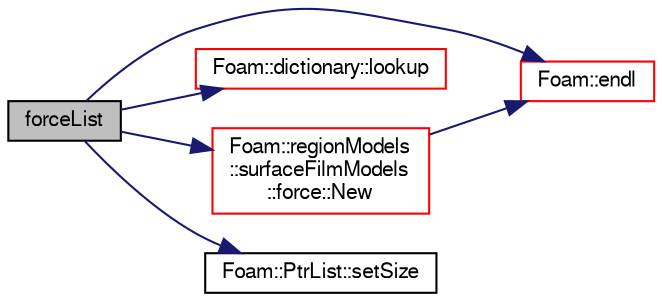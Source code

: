 digraph "forceList"
{
  bgcolor="transparent";
  edge [fontname="FreeSans",fontsize="10",labelfontname="FreeSans",labelfontsize="10"];
  node [fontname="FreeSans",fontsize="10",shape=record];
  rankdir="LR";
  Node2 [label="forceList",height=0.2,width=0.4,color="black", fillcolor="grey75", style="filled", fontcolor="black"];
  Node2 -> Node3 [color="midnightblue",fontsize="10",style="solid",fontname="FreeSans"];
  Node3 [label="Foam::endl",height=0.2,width=0.4,color="red",URL="$a21124.html#a2db8fe02a0d3909e9351bb4275b23ce4",tooltip="Add newline and flush stream. "];
  Node2 -> Node5 [color="midnightblue",fontsize="10",style="solid",fontname="FreeSans"];
  Node5 [label="Foam::dictionary::lookup",height=0.2,width=0.4,color="red",URL="$a26014.html#a6a0727fa523e48977e27348663def509",tooltip="Find and return an entry data stream. "];
  Node2 -> Node305 [color="midnightblue",fontsize="10",style="solid",fontname="FreeSans"];
  Node305 [label="Foam::regionModels\l::surfaceFilmModels\l::force::New",height=0.2,width=0.4,color="red",URL="$a29082.html#a3303e9ab1607cd219adc353013618982",tooltip="Return a reference to the selected force model. "];
  Node305 -> Node3 [color="midnightblue",fontsize="10",style="solid",fontname="FreeSans"];
  Node2 -> Node161 [color="midnightblue",fontsize="10",style="solid",fontname="FreeSans"];
  Node161 [label="Foam::PtrList::setSize",height=0.2,width=0.4,color="black",URL="$a25914.html#aedb985ffeaf1bdbfeccc2a8730405703",tooltip="Reset size of PtrList. If extending the PtrList, new entries are. "];
}
